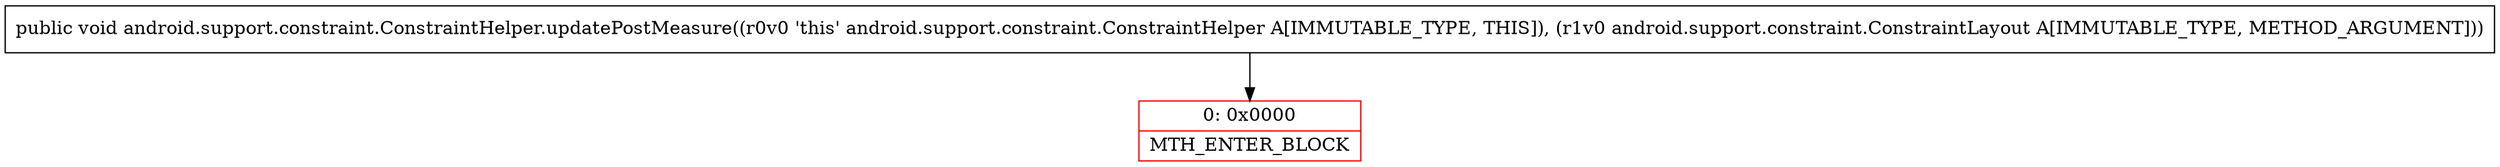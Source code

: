 digraph "CFG forandroid.support.constraint.ConstraintHelper.updatePostMeasure(Landroid\/support\/constraint\/ConstraintLayout;)V" {
subgraph cluster_Region_1255136649 {
label = "R(0)";
node [shape=record,color=blue];
}
Node_0 [shape=record,color=red,label="{0\:\ 0x0000|MTH_ENTER_BLOCK\l}"];
MethodNode[shape=record,label="{public void android.support.constraint.ConstraintHelper.updatePostMeasure((r0v0 'this' android.support.constraint.ConstraintHelper A[IMMUTABLE_TYPE, THIS]), (r1v0 android.support.constraint.ConstraintLayout A[IMMUTABLE_TYPE, METHOD_ARGUMENT])) }"];
MethodNode -> Node_0;
}

